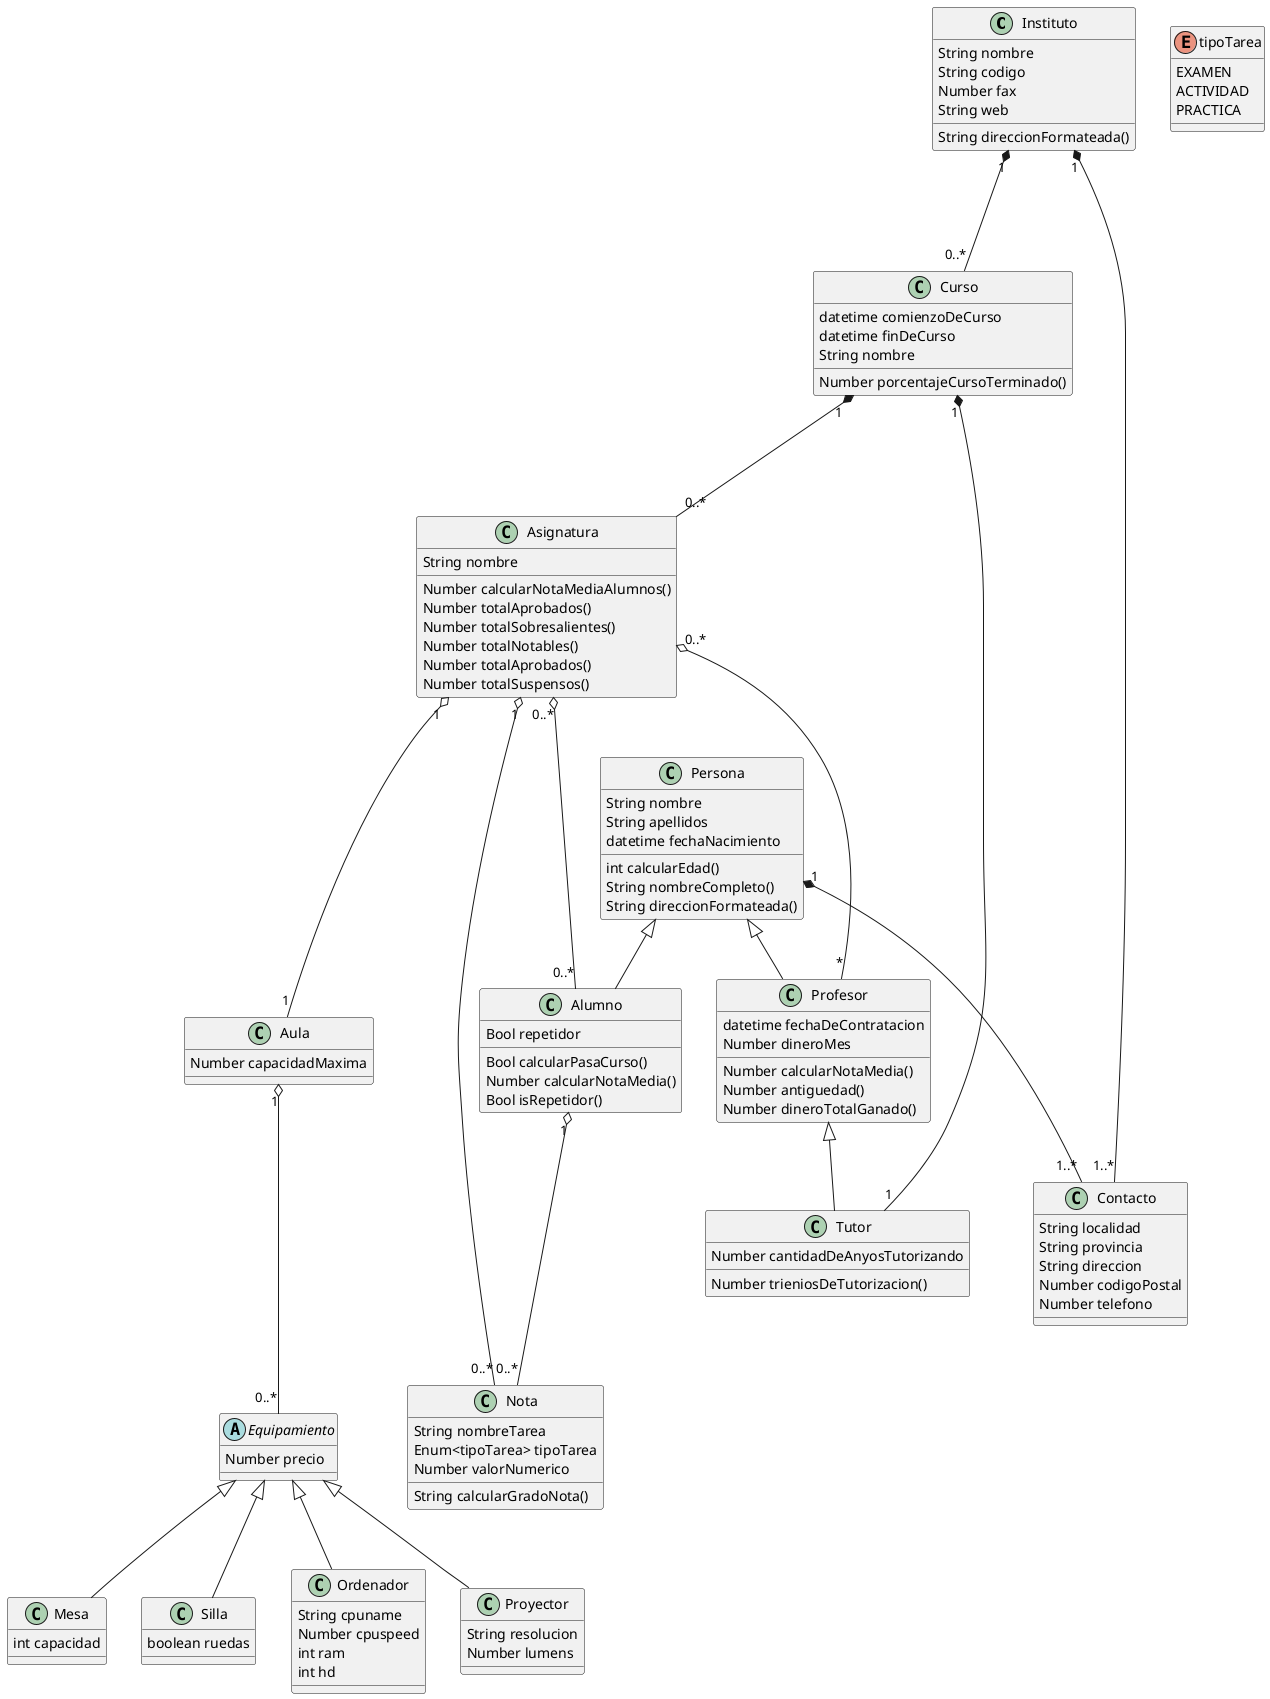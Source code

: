 @startuml DiagramaClases

Instituto "1" *--- "0..*" Curso
Instituto "1" *--- "1..*" Contacto
Curso "1" *--- "0..*" Asignatura
Curso  "1" *--- "1" Tutor
Asignatura "0..*" o--- "*" Profesor
Asignatura "0..*" o--- "0..*" Alumno
Asignatura "1" o--- "1" Aula
Aula "1" o--- "0..*" Equipamiento
Alumno "1" o--- "0..*" Nota
Asignatura "1" o--- "0..*" Nota
Persona "1" *--- "1..*" Contacto

Persona <|-- Profesor
Persona <|-- Alumno
Profesor <|-- Tutor
Equipamiento <|-- Mesa
Equipamiento <|-- Silla
Equipamiento <|-- Ordenador
Equipamiento <|-- Proyector


class Persona {
    String nombre
    String apellidos
    datetime fechaNacimiento
    int calcularEdad()
    String nombreCompleto()
    String direccionFormateada()
}
class Contacto {
    String localidad
    String provincia
    String direccion
    Number codigoPostal
    Number telefono
}
class Alumno {
    Bool repetidor
    Bool calcularPasaCurso()
    Number calcularNotaMedia()
    Bool isRepetidor()
}
class Profesor {
    datetime fechaDeContratacion
    Number dineroMes
    Number calcularNotaMedia()
    Number antiguedad()
    Number dineroTotalGanado()
}
class Tutor {
    Number cantidadDeAnyosTutorizando
    Number trieniosDeTutorizacion()
}
class Instituto {
    String nombre
    String codigo
    Number fax
    String web
    String direccionFormateada()
}
class Asignatura {
    String nombre
    Number calcularNotaMediaAlumnos()
    Number totalAprobados()
    Number totalSobresalientes()
    Number totalNotables()
    Number totalAprobados()
    Number totalSuspensos()
    
}
class Curso {
    datetime comienzoDeCurso
    datetime finDeCurso
    String nombre
    Number porcentajeCursoTerminado()
}
class Aula {
    Number capacidadMaxima
    
}
class Nota {
    String nombreTarea
    Enum<tipoTarea> tipoTarea
    Number valorNumerico
    String calcularGradoNota()
}
enum tipoTarea {
  EXAMEN
  ACTIVIDAD
  PRACTICA
}
abstract Equipamiento {
    Number precio
}
class Mesa{
    int capacidad
}
class Silla{
    boolean ruedas
}
Class Proyector{
    String resolucion
    Number lumens 
}
Class Ordenador{
    String cpuname
    Number cpuspeed
    int ram
    int hd
}
@enduml